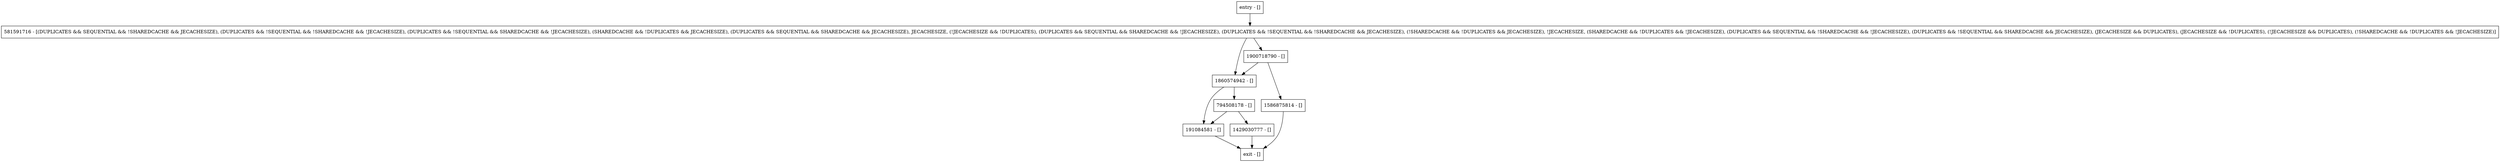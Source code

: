 digraph remove {
node [shape=record];
entry [label="entry - []"];
exit [label="exit - []"];
581591716 [label="581591716 - [(DUPLICATES && SEQUENTIAL && !SHAREDCACHE && JECACHESIZE), (DUPLICATES && !SEQUENTIAL && !SHAREDCACHE && !JECACHESIZE), (DUPLICATES && !SEQUENTIAL && SHAREDCACHE && !JECACHESIZE), (SHAREDCACHE && !DUPLICATES && JECACHESIZE), (DUPLICATES && SEQUENTIAL && SHAREDCACHE && JECACHESIZE), JECACHESIZE, (!JECACHESIZE && !DUPLICATES), (DUPLICATES && SEQUENTIAL && SHAREDCACHE && !JECACHESIZE), (DUPLICATES && !SEQUENTIAL && !SHAREDCACHE && JECACHESIZE), (!SHAREDCACHE && !DUPLICATES && JECACHESIZE), !JECACHESIZE, (SHAREDCACHE && !DUPLICATES && !JECACHESIZE), (DUPLICATES && SEQUENTIAL && !SHAREDCACHE && !JECACHESIZE), (DUPLICATES && !SEQUENTIAL && SHAREDCACHE && JECACHESIZE), (JECACHESIZE && DUPLICATES), (JECACHESIZE && !DUPLICATES), (!JECACHESIZE && DUPLICATES), (!SHAREDCACHE && !DUPLICATES && !JECACHESIZE)]"];
1429030777 [label="1429030777 - []"];
1860574942 [label="1860574942 - []"];
191084581 [label="191084581 - []"];
1586875814 [label="1586875814 - []"];
794508178 [label="794508178 - []"];
1900718790 [label="1900718790 - []"];
entry;
exit;
entry -> 581591716;
581591716 -> 1860574942;
581591716 -> 1900718790;
1429030777 -> exit;
1860574942 -> 191084581;
1860574942 -> 794508178;
191084581 -> exit;
1586875814 -> exit;
794508178 -> 1429030777;
794508178 -> 191084581;
1900718790 -> 1860574942;
1900718790 -> 1586875814;
}
